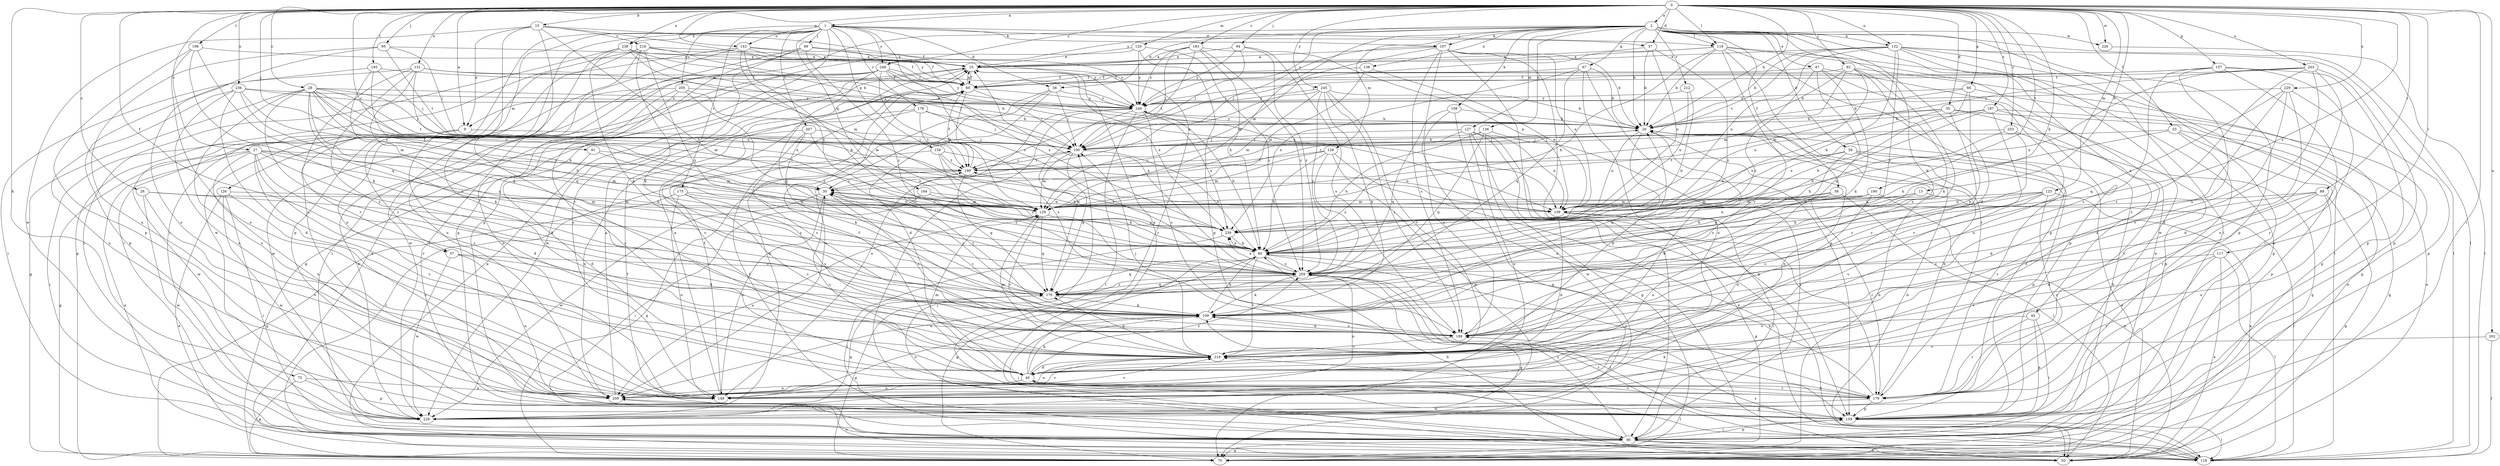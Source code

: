 strict digraph  {
0;
1;
2;
9;
10;
13;
15;
20;
26;
27;
28;
30;
35;
37;
38;
39;
40;
45;
47;
50;
53;
57;
58;
60;
66;
67;
70;
75;
80;
89;
90;
91;
93;
94;
95;
99;
100;
107;
108;
109;
117;
118;
119;
120;
123;
126;
127;
128;
129;
131;
132;
136;
138;
139;
143;
149;
157;
158;
159;
164;
170;
175;
178;
179;
183;
187;
189;
190;
193;
198;
199;
202;
203;
205;
207;
209;
212;
218;
219;
226;
228;
229;
236;
238;
239;
245;
248;
249;
253;
259;
0 -> 1  [label=a];
0 -> 2  [label=a];
0 -> 9  [label=a];
0 -> 13  [label=b];
0 -> 15  [label=b];
0 -> 20  [label=b];
0 -> 26  [label=c];
0 -> 27  [label=c];
0 -> 28  [label=c];
0 -> 30  [label=c];
0 -> 35  [label=d];
0 -> 37  [label=d];
0 -> 53  [label=f];
0 -> 57  [label=f];
0 -> 66  [label=g];
0 -> 75  [label=h];
0 -> 80  [label=h];
0 -> 89  [label=i];
0 -> 90  [label=i];
0 -> 91  [label=j];
0 -> 93  [label=j];
0 -> 94  [label=j];
0 -> 95  [label=j];
0 -> 117  [label=l];
0 -> 118  [label=l];
0 -> 120  [label=m];
0 -> 123  [label=m];
0 -> 131  [label=n];
0 -> 132  [label=n];
0 -> 143  [label=o];
0 -> 157  [label=p];
0 -> 183  [label=s];
0 -> 187  [label=s];
0 -> 190  [label=t];
0 -> 193  [label=t];
0 -> 198  [label=t];
0 -> 202  [label=u];
0 -> 203  [label=u];
0 -> 226  [label=w];
0 -> 229  [label=x];
0 -> 236  [label=x];
0 -> 238  [label=x];
0 -> 245  [label=y];
0 -> 248  [label=y];
0 -> 253  [label=z];
0 -> 259  [label=z];
1 -> 37  [label=d];
1 -> 38  [label=d];
1 -> 57  [label=f];
1 -> 90  [label=i];
1 -> 99  [label=j];
1 -> 107  [label=k];
1 -> 118  [label=l];
1 -> 126  [label=m];
1 -> 143  [label=o];
1 -> 158  [label=p];
1 -> 159  [label=p];
1 -> 164  [label=q];
1 -> 175  [label=r];
1 -> 178  [label=r];
1 -> 205  [label=u];
1 -> 207  [label=u];
1 -> 238  [label=x];
1 -> 248  [label=y];
1 -> 259  [label=z];
2 -> 9  [label=a];
2 -> 20  [label=b];
2 -> 38  [label=d];
2 -> 39  [label=d];
2 -> 40  [label=d];
2 -> 45  [label=e];
2 -> 47  [label=e];
2 -> 58  [label=f];
2 -> 67  [label=g];
2 -> 90  [label=i];
2 -> 107  [label=k];
2 -> 108  [label=k];
2 -> 109  [label=k];
2 -> 118  [label=l];
2 -> 119  [label=l];
2 -> 127  [label=m];
2 -> 128  [label=m];
2 -> 129  [label=m];
2 -> 132  [label=n];
2 -> 136  [label=n];
2 -> 138  [label=n];
2 -> 212  [label=v];
2 -> 226  [label=w];
2 -> 248  [label=y];
2 -> 249  [label=y];
9 -> 40  [label=d];
9 -> 90  [label=i];
9 -> 100  [label=j];
9 -> 228  [label=w];
10 -> 60  [label=f];
10 -> 70  [label=g];
10 -> 179  [label=r];
10 -> 228  [label=w];
10 -> 239  [label=x];
13 -> 119  [label=l];
13 -> 129  [label=m];
13 -> 139  [label=n];
13 -> 259  [label=z];
15 -> 9  [label=a];
15 -> 60  [label=f];
15 -> 80  [label=h];
15 -> 209  [label=u];
15 -> 218  [label=v];
15 -> 219  [label=v];
15 -> 228  [label=w];
15 -> 249  [label=y];
20 -> 100  [label=j];
20 -> 109  [label=k];
20 -> 139  [label=n];
20 -> 149  [label=o];
20 -> 249  [label=y];
26 -> 129  [label=m];
26 -> 149  [label=o];
26 -> 228  [label=w];
26 -> 259  [label=z];
27 -> 50  [label=e];
27 -> 70  [label=g];
27 -> 80  [label=h];
27 -> 109  [label=k];
27 -> 129  [label=m];
27 -> 179  [label=r];
27 -> 189  [label=s];
27 -> 199  [label=t];
27 -> 209  [label=u];
27 -> 219  [label=v];
28 -> 30  [label=c];
28 -> 70  [label=g];
28 -> 80  [label=h];
28 -> 100  [label=j];
28 -> 109  [label=k];
28 -> 129  [label=m];
28 -> 139  [label=n];
28 -> 149  [label=o];
28 -> 170  [label=q];
28 -> 189  [label=s];
28 -> 199  [label=t];
28 -> 249  [label=y];
30 -> 129  [label=m];
30 -> 149  [label=o];
30 -> 189  [label=s];
30 -> 228  [label=w];
35 -> 20  [label=b];
35 -> 30  [label=c];
35 -> 50  [label=e];
35 -> 179  [label=r];
35 -> 219  [label=v];
35 -> 239  [label=x];
37 -> 10  [label=a];
37 -> 20  [label=b];
37 -> 139  [label=n];
37 -> 259  [label=z];
38 -> 40  [label=d];
38 -> 100  [label=j];
38 -> 209  [label=u];
38 -> 228  [label=w];
38 -> 249  [label=y];
39 -> 50  [label=e];
39 -> 139  [label=n];
39 -> 159  [label=p];
39 -> 170  [label=q];
39 -> 179  [label=r];
39 -> 199  [label=t];
40 -> 10  [label=a];
40 -> 20  [label=b];
40 -> 30  [label=c];
40 -> 60  [label=f];
40 -> 109  [label=k];
40 -> 119  [label=l];
40 -> 129  [label=m];
40 -> 149  [label=o];
40 -> 179  [label=r];
40 -> 209  [label=u];
40 -> 259  [label=z];
45 -> 90  [label=i];
45 -> 159  [label=p];
45 -> 179  [label=r];
45 -> 189  [label=s];
47 -> 60  [label=f];
47 -> 109  [label=k];
47 -> 159  [label=p];
47 -> 170  [label=q];
47 -> 209  [label=u];
47 -> 259  [label=z];
50 -> 10  [label=a];
50 -> 20  [label=b];
50 -> 60  [label=f];
50 -> 80  [label=h];
50 -> 209  [label=u];
53 -> 70  [label=g];
53 -> 80  [label=h];
53 -> 100  [label=j];
53 -> 159  [label=p];
53 -> 179  [label=r];
57 -> 109  [label=k];
57 -> 209  [label=u];
57 -> 228  [label=w];
57 -> 259  [label=z];
58 -> 90  [label=i];
58 -> 129  [label=m];
58 -> 179  [label=r];
58 -> 209  [label=u];
58 -> 239  [label=x];
60 -> 10  [label=a];
60 -> 100  [label=j];
60 -> 189  [label=s];
60 -> 249  [label=y];
66 -> 20  [label=b];
66 -> 70  [label=g];
66 -> 80  [label=h];
66 -> 109  [label=k];
66 -> 249  [label=y];
67 -> 20  [label=b];
67 -> 60  [label=f];
67 -> 149  [label=o];
67 -> 159  [label=p];
67 -> 170  [label=q];
67 -> 239  [label=x];
70 -> 20  [label=b];
75 -> 70  [label=g];
75 -> 159  [label=p];
75 -> 209  [label=u];
80 -> 30  [label=c];
80 -> 70  [label=g];
80 -> 170  [label=q];
80 -> 179  [label=r];
80 -> 209  [label=u];
80 -> 219  [label=v];
80 -> 239  [label=x];
80 -> 259  [label=z];
89 -> 40  [label=d];
89 -> 70  [label=g];
89 -> 109  [label=k];
89 -> 139  [label=n];
89 -> 189  [label=s];
89 -> 209  [label=u];
90 -> 20  [label=b];
90 -> 50  [label=e];
90 -> 70  [label=g];
90 -> 119  [label=l];
90 -> 159  [label=p];
90 -> 259  [label=z];
91 -> 40  [label=d];
91 -> 129  [label=m];
91 -> 199  [label=t];
93 -> 20  [label=b];
93 -> 60  [label=f];
93 -> 70  [label=g];
93 -> 109  [label=k];
93 -> 129  [label=m];
93 -> 189  [label=s];
93 -> 239  [label=x];
94 -> 10  [label=a];
94 -> 100  [label=j];
94 -> 189  [label=s];
94 -> 249  [label=y];
94 -> 259  [label=z];
95 -> 10  [label=a];
95 -> 100  [label=j];
95 -> 149  [label=o];
95 -> 199  [label=t];
95 -> 209  [label=u];
99 -> 10  [label=a];
99 -> 90  [label=i];
99 -> 149  [label=o];
99 -> 159  [label=p];
99 -> 249  [label=y];
99 -> 259  [label=z];
100 -> 20  [label=b];
100 -> 80  [label=h];
100 -> 129  [label=m];
100 -> 170  [label=q];
100 -> 199  [label=t];
107 -> 10  [label=a];
107 -> 20  [label=b];
107 -> 50  [label=e];
107 -> 100  [label=j];
107 -> 119  [label=l];
107 -> 129  [label=m];
107 -> 139  [label=n];
107 -> 179  [label=r];
107 -> 189  [label=s];
108 -> 20  [label=b];
108 -> 70  [label=g];
108 -> 170  [label=q];
108 -> 189  [label=s];
109 -> 80  [label=h];
109 -> 90  [label=i];
109 -> 149  [label=o];
109 -> 189  [label=s];
109 -> 199  [label=t];
117 -> 50  [label=e];
117 -> 119  [label=l];
117 -> 179  [label=r];
117 -> 219  [label=v];
117 -> 259  [label=z];
118 -> 10  [label=a];
118 -> 20  [label=b];
118 -> 50  [label=e];
118 -> 80  [label=h];
118 -> 100  [label=j];
118 -> 119  [label=l];
118 -> 159  [label=p];
118 -> 179  [label=r];
118 -> 219  [label=v];
119 -> 60  [label=f];
119 -> 100  [label=j];
119 -> 189  [label=s];
119 -> 259  [label=z];
120 -> 10  [label=a];
120 -> 50  [label=e];
120 -> 159  [label=p];
120 -> 249  [label=y];
120 -> 259  [label=z];
123 -> 50  [label=e];
123 -> 80  [label=h];
123 -> 129  [label=m];
123 -> 139  [label=n];
123 -> 179  [label=r];
123 -> 189  [label=s];
123 -> 219  [label=v];
126 -> 50  [label=e];
126 -> 90  [label=i];
126 -> 129  [label=m];
126 -> 209  [label=u];
126 -> 228  [label=w];
127 -> 30  [label=c];
127 -> 70  [label=g];
127 -> 90  [label=i];
127 -> 100  [label=j];
127 -> 139  [label=n];
127 -> 149  [label=o];
127 -> 159  [label=p];
128 -> 50  [label=e];
128 -> 80  [label=h];
128 -> 129  [label=m];
128 -> 199  [label=t];
128 -> 228  [label=w];
128 -> 259  [label=z];
129 -> 30  [label=c];
129 -> 170  [label=q];
129 -> 209  [label=u];
129 -> 219  [label=v];
129 -> 239  [label=x];
131 -> 60  [label=f];
131 -> 90  [label=i];
131 -> 100  [label=j];
131 -> 139  [label=n];
131 -> 170  [label=q];
131 -> 189  [label=s];
131 -> 219  [label=v];
132 -> 10  [label=a];
132 -> 20  [label=b];
132 -> 70  [label=g];
132 -> 80  [label=h];
132 -> 90  [label=i];
132 -> 119  [label=l];
132 -> 139  [label=n];
132 -> 159  [label=p];
132 -> 199  [label=t];
132 -> 228  [label=w];
132 -> 259  [label=z];
136 -> 80  [label=h];
136 -> 90  [label=i];
136 -> 100  [label=j];
136 -> 170  [label=q];
136 -> 228  [label=w];
138 -> 60  [label=f];
138 -> 129  [label=m];
138 -> 139  [label=n];
139 -> 40  [label=d];
139 -> 70  [label=g];
139 -> 90  [label=i];
143 -> 10  [label=a];
143 -> 60  [label=f];
143 -> 80  [label=h];
143 -> 90  [label=i];
143 -> 228  [label=w];
143 -> 239  [label=x];
143 -> 249  [label=y];
149 -> 10  [label=a];
149 -> 60  [label=f];
149 -> 219  [label=v];
157 -> 60  [label=f];
157 -> 149  [label=o];
157 -> 159  [label=p];
157 -> 179  [label=r];
157 -> 189  [label=s];
157 -> 228  [label=w];
157 -> 249  [label=y];
158 -> 80  [label=h];
158 -> 119  [label=l];
158 -> 139  [label=n];
158 -> 199  [label=t];
158 -> 259  [label=z];
159 -> 90  [label=i];
159 -> 119  [label=l];
159 -> 219  [label=v];
164 -> 80  [label=h];
164 -> 90  [label=i];
164 -> 139  [label=n];
170 -> 30  [label=c];
170 -> 70  [label=g];
170 -> 109  [label=k];
170 -> 259  [label=z];
175 -> 70  [label=g];
175 -> 129  [label=m];
175 -> 139  [label=n];
175 -> 149  [label=o];
175 -> 189  [label=s];
175 -> 219  [label=v];
178 -> 20  [label=b];
178 -> 100  [label=j];
178 -> 199  [label=t];
178 -> 219  [label=v];
178 -> 228  [label=w];
179 -> 20  [label=b];
179 -> 40  [label=d];
179 -> 80  [label=h];
179 -> 109  [label=k];
179 -> 159  [label=p];
179 -> 228  [label=w];
183 -> 10  [label=a];
183 -> 80  [label=h];
183 -> 100  [label=j];
183 -> 139  [label=n];
183 -> 199  [label=t];
183 -> 249  [label=y];
183 -> 259  [label=z];
187 -> 20  [label=b];
187 -> 50  [label=e];
187 -> 80  [label=h];
187 -> 159  [label=p];
187 -> 219  [label=v];
187 -> 239  [label=x];
189 -> 30  [label=c];
189 -> 109  [label=k];
189 -> 219  [label=v];
190 -> 40  [label=d];
190 -> 50  [label=e];
190 -> 80  [label=h];
190 -> 129  [label=m];
190 -> 139  [label=n];
193 -> 60  [label=f];
193 -> 80  [label=h];
193 -> 100  [label=j];
193 -> 159  [label=p];
193 -> 170  [label=q];
198 -> 10  [label=a];
198 -> 109  [label=k];
198 -> 149  [label=o];
198 -> 159  [label=p];
198 -> 170  [label=q];
199 -> 30  [label=c];
199 -> 60  [label=f];
199 -> 70  [label=g];
199 -> 100  [label=j];
199 -> 170  [label=q];
202 -> 119  [label=l];
202 -> 219  [label=v];
203 -> 40  [label=d];
203 -> 60  [label=f];
203 -> 129  [label=m];
203 -> 149  [label=o];
203 -> 159  [label=p];
203 -> 189  [label=s];
203 -> 239  [label=x];
205 -> 129  [label=m];
205 -> 149  [label=o];
205 -> 179  [label=r];
205 -> 228  [label=w];
205 -> 249  [label=y];
205 -> 259  [label=z];
207 -> 100  [label=j];
207 -> 109  [label=k];
207 -> 189  [label=s];
207 -> 209  [label=u];
207 -> 239  [label=x];
209 -> 10  [label=a];
209 -> 159  [label=p];
209 -> 219  [label=v];
212 -> 80  [label=h];
212 -> 139  [label=n];
212 -> 249  [label=y];
218 -> 10  [label=a];
218 -> 60  [label=f];
218 -> 70  [label=g];
218 -> 109  [label=k];
218 -> 139  [label=n];
218 -> 159  [label=p];
218 -> 219  [label=v];
218 -> 259  [label=z];
219 -> 20  [label=b];
219 -> 40  [label=d];
219 -> 100  [label=j];
219 -> 129  [label=m];
219 -> 170  [label=q];
219 -> 209  [label=u];
226 -> 119  [label=l];
228 -> 170  [label=q];
229 -> 40  [label=d];
229 -> 159  [label=p];
229 -> 170  [label=q];
229 -> 189  [label=s];
229 -> 219  [label=v];
229 -> 249  [label=y];
236 -> 20  [label=b];
236 -> 30  [label=c];
236 -> 40  [label=d];
236 -> 129  [label=m];
236 -> 149  [label=o];
236 -> 209  [label=u];
236 -> 249  [label=y];
238 -> 10  [label=a];
238 -> 20  [label=b];
238 -> 90  [label=i];
238 -> 100  [label=j];
238 -> 109  [label=k];
238 -> 129  [label=m];
238 -> 149  [label=o];
239 -> 80  [label=h];
239 -> 119  [label=l];
239 -> 199  [label=t];
245 -> 20  [label=b];
245 -> 30  [label=c];
245 -> 109  [label=k];
245 -> 129  [label=m];
245 -> 189  [label=s];
245 -> 219  [label=v];
245 -> 249  [label=y];
245 -> 259  [label=z];
248 -> 60  [label=f];
248 -> 90  [label=i];
248 -> 129  [label=m];
248 -> 139  [label=n];
248 -> 170  [label=q];
248 -> 209  [label=u];
248 -> 228  [label=w];
248 -> 239  [label=x];
248 -> 249  [label=y];
249 -> 20  [label=b];
249 -> 80  [label=h];
249 -> 90  [label=i];
249 -> 119  [label=l];
249 -> 149  [label=o];
249 -> 170  [label=q];
249 -> 189  [label=s];
249 -> 239  [label=x];
253 -> 70  [label=g];
253 -> 80  [label=h];
253 -> 100  [label=j];
253 -> 189  [label=s];
259 -> 10  [label=a];
259 -> 70  [label=g];
259 -> 109  [label=k];
259 -> 119  [label=l];
259 -> 149  [label=o];
259 -> 170  [label=q];
259 -> 239  [label=x];
}
